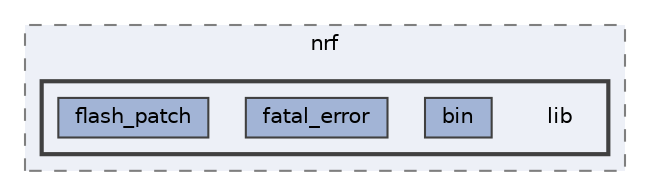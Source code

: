 digraph "build/modules/nrf/lib"
{
 // LATEX_PDF_SIZE
  bgcolor="transparent";
  edge [fontname=Helvetica,fontsize=10,labelfontname=Helvetica,labelfontsize=10];
  node [fontname=Helvetica,fontsize=10,shape=box,height=0.2,width=0.4];
  compound=true
  subgraph clusterdir_5197197c98a0a342b5a94dcc36389f3e {
    graph [ bgcolor="#edf0f7", pencolor="grey50", label="nrf", fontname=Helvetica,fontsize=10 style="filled,dashed", URL="dir_5197197c98a0a342b5a94dcc36389f3e.html",tooltip=""]
  subgraph clusterdir_6436b79c7fa5cd474f68bdf7064e82ba {
    graph [ bgcolor="#edf0f7", pencolor="grey25", label="", fontname=Helvetica,fontsize=10 style="filled,bold", URL="dir_6436b79c7fa5cd474f68bdf7064e82ba.html",tooltip=""]
    dir_6436b79c7fa5cd474f68bdf7064e82ba [shape=plaintext, label="lib"];
  dir_683db271aa702a945f006fce4da98076 [label="bin", fillcolor="#a2b4d6", color="grey25", style="filled", URL="dir_683db271aa702a945f006fce4da98076.html",tooltip=""];
  dir_ad3b477f177aac2a56ca9c3920c3cf21 [label="fatal_error", fillcolor="#a2b4d6", color="grey25", style="filled", URL="dir_ad3b477f177aac2a56ca9c3920c3cf21.html",tooltip=""];
  dir_e6b273315b5d4e75e4a7ed4dd33197c1 [label="flash_patch", fillcolor="#a2b4d6", color="grey25", style="filled", URL="dir_e6b273315b5d4e75e4a7ed4dd33197c1.html",tooltip=""];
  }
  }
}
